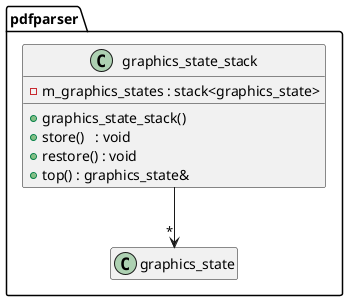 @startuml graphics_state_stack
hide empty members
namespace pdfparser {
class graphics_state_stack {
	+graphics_state_stack()
	+store()   : void
	+restore() : void
	+top() : graphics_state&
	-m_graphics_states : stack<graphics_state>
}
graphics_state_stack --> "*" graphics_state
}
@enduml
